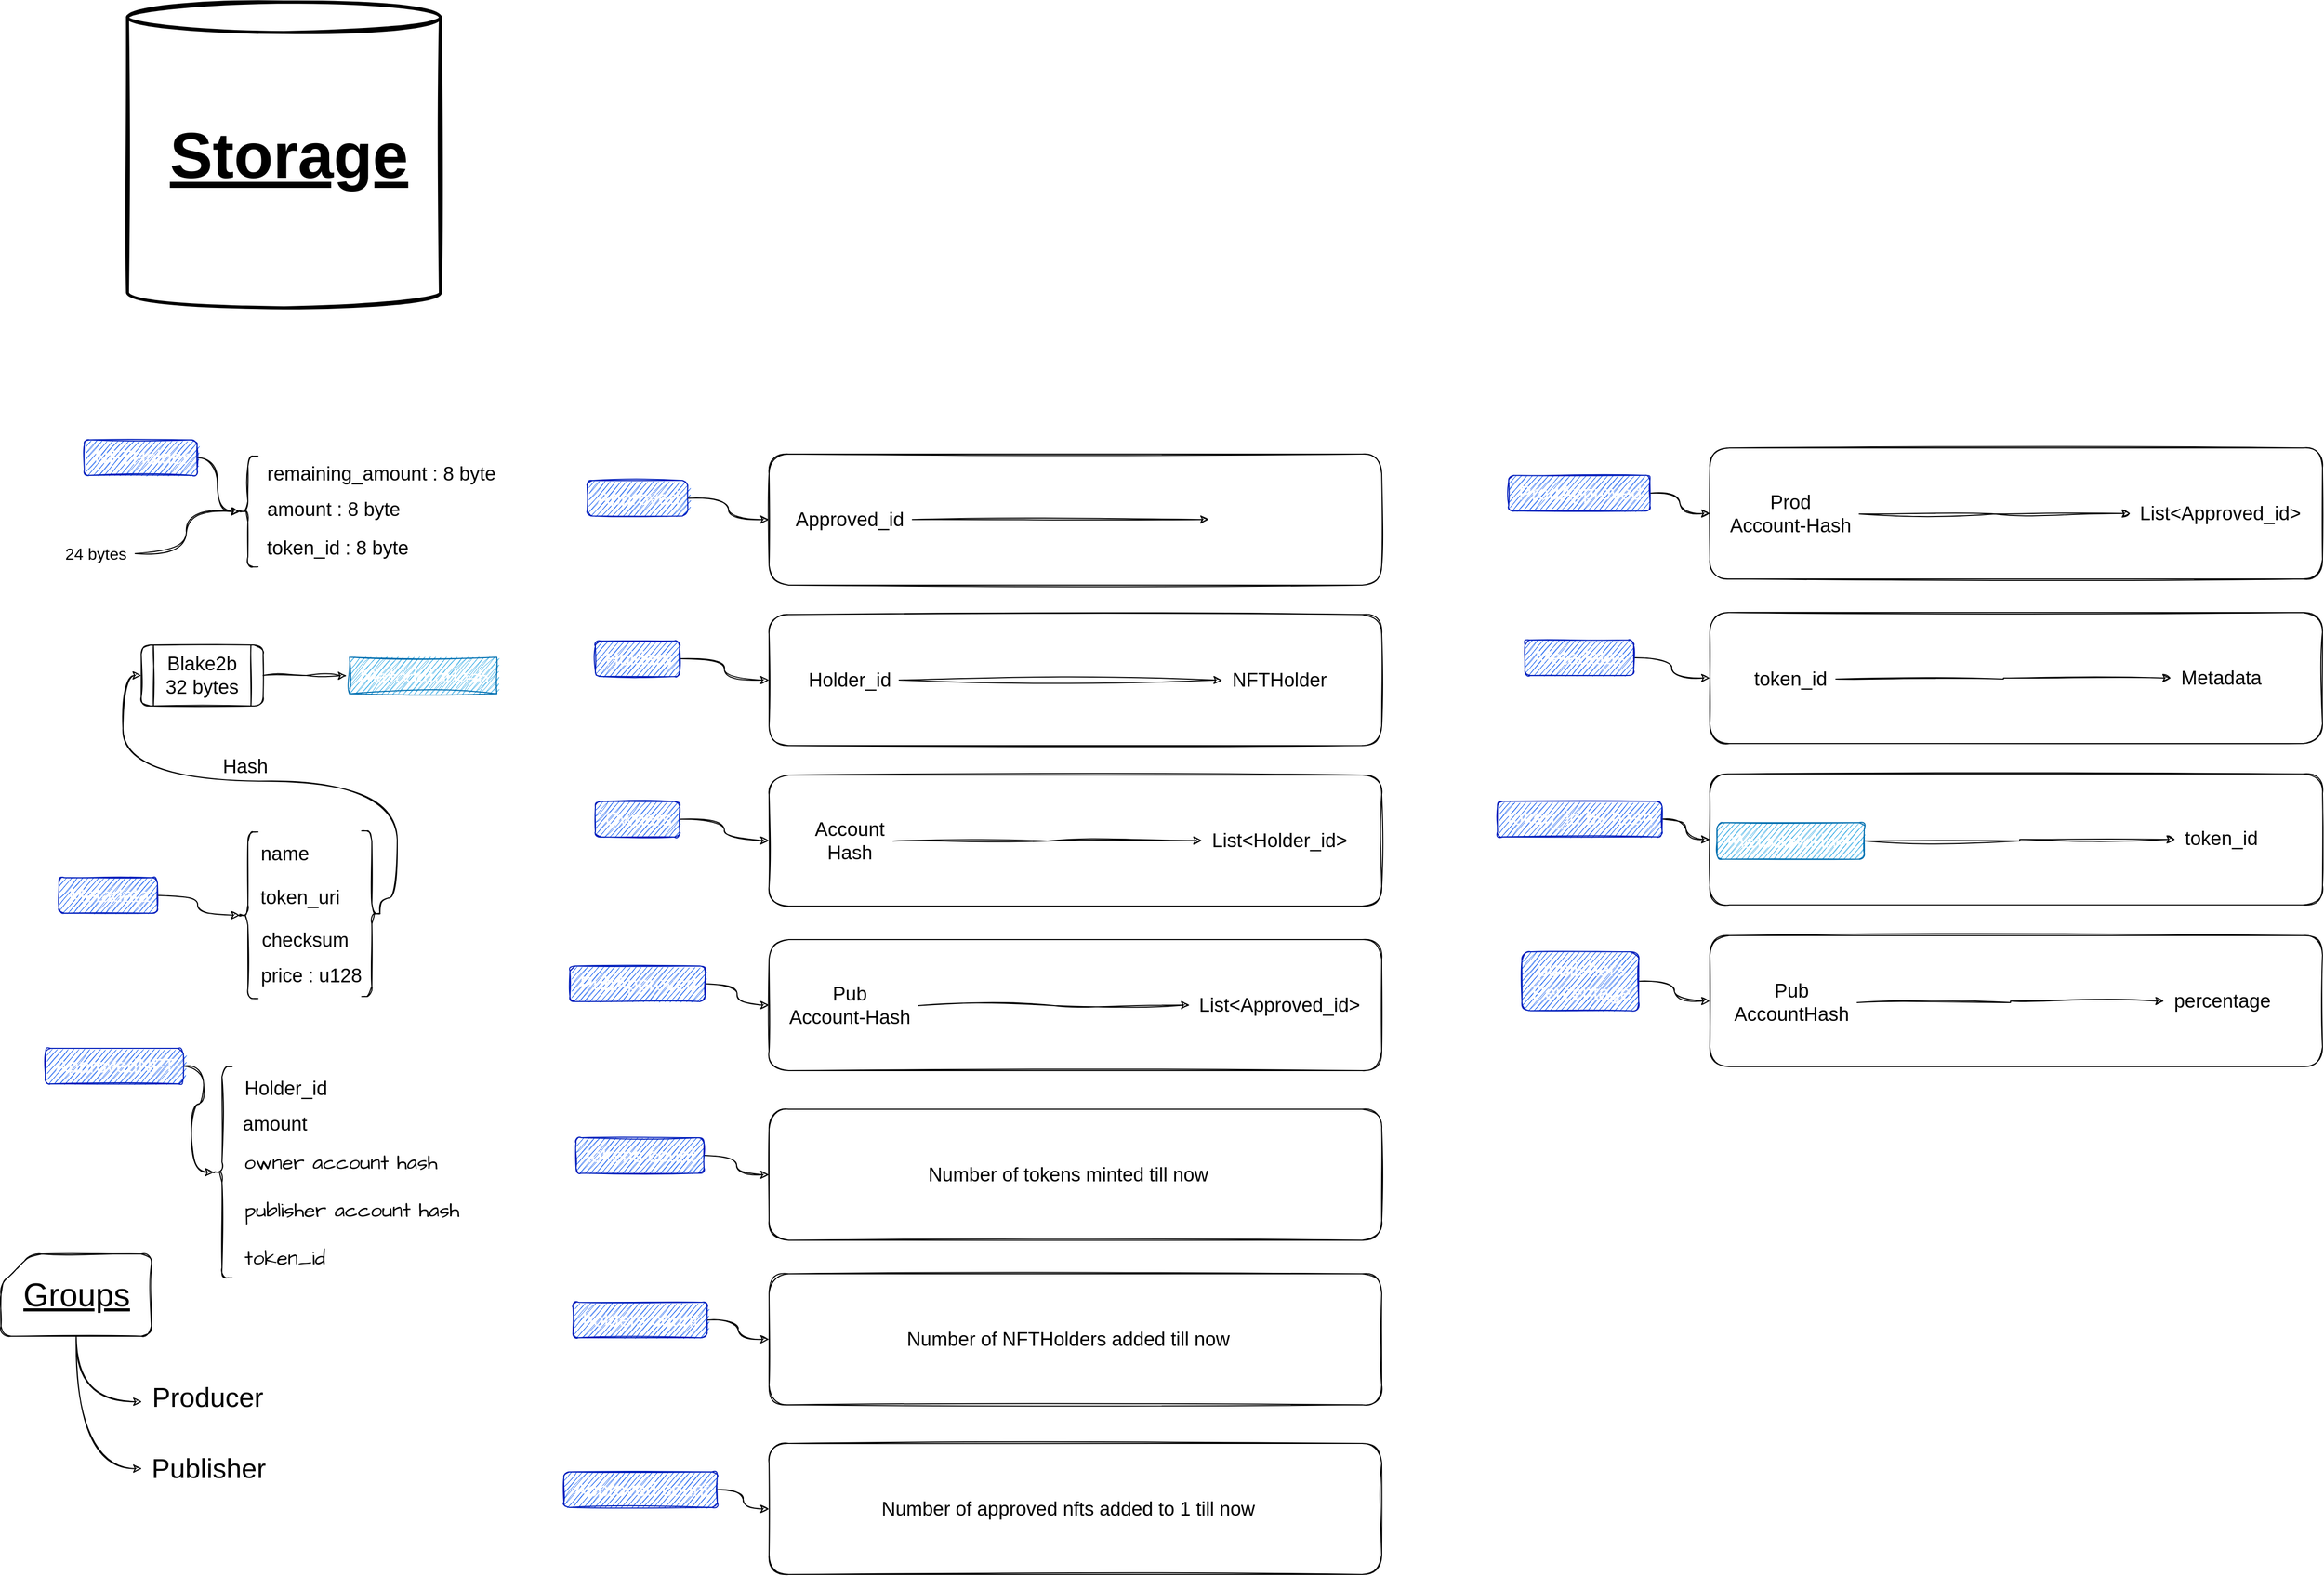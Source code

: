 <mxfile version="20.6.0" type="github">
  <diagram id="slPfWzJpBYyBcs_0Y2tc" name="Page-1">
    <mxGraphModel dx="3560" dy="2076" grid="0" gridSize="10" guides="1" tooltips="1" connect="1" arrows="1" fold="1" page="0" pageScale="1" pageWidth="827" pageHeight="1169" math="0" shadow="0">
      <root>
        <mxCell id="0" />
        <mxCell id="1" parent="0" />
        <mxCell id="fys4buLAGZXGw3ZMUwzv-1" value="" style="shape=cylinder3;whiteSpace=wrap;html=1;boundedLbl=1;backgroundOutline=1;size=15;rounded=1;fillColor=none;fontColor=#ffffff;strokeColor=default;shadow=0;sketch=1;strokeWidth=3;" parent="1" vertex="1">
          <mxGeometry x="4.5" y="-236" width="308" height="301" as="geometry" />
        </mxCell>
        <mxCell id="fys4buLAGZXGw3ZMUwzv-2" value="&lt;b style=&quot;font-size: 63px;&quot;&gt;&lt;u style=&quot;font-size: 63px;&quot;&gt;&lt;font style=&quot;font-size: 63px;&quot;&gt;Storage&lt;/font&gt;&lt;/u&gt;&lt;/b&gt;" style="text;html=1;align=center;verticalAlign=middle;resizable=0;points=[];autosize=1;strokeColor=none;fillColor=none;rounded=1;fontSize=63;glass=0;shadow=0;sketch=1;strokeWidth=3;" parent="1" vertex="1">
          <mxGeometry x="36" y="-129.5" width="253" height="88" as="geometry" />
        </mxCell>
        <mxCell id="fys4buLAGZXGw3ZMUwzv-3" value="" style="shape=curlyBracket;whiteSpace=wrap;html=1;rounded=1;labelPosition=left;verticalLabelPosition=middle;align=right;verticalAlign=middle;fontSize=38;sketch=1;" parent="1" vertex="1">
          <mxGeometry x="113" y="211" width="20" height="109" as="geometry" />
        </mxCell>
        <mxCell id="FFQsLvCmIjyaZJ9t75WD-10" style="edgeStyle=orthogonalEdgeStyle;rounded=1;orthogonalLoop=1;jettySize=auto;html=1;entryX=0.1;entryY=0.5;entryDx=0;entryDy=0;entryPerimeter=0;fontSize=46;sketch=1;curved=1;" parent="1" source="fys4buLAGZXGw3ZMUwzv-8" target="fys4buLAGZXGw3ZMUwzv-3" edge="1">
          <mxGeometry relative="1" as="geometry" />
        </mxCell>
        <mxCell id="fys4buLAGZXGw3ZMUwzv-8" value="NFTHolder" style="text;html=1;align=center;verticalAlign=middle;resizable=0;points=[];autosize=1;strokeColor=#001DBC;fillColor=#0050ef;fontSize=19;strokeWidth=1;rounded=1;sketch=1;fontColor=#ffffff;" parent="1" vertex="1">
          <mxGeometry x="-38" y="195" width="111" height="35" as="geometry" />
        </mxCell>
        <mxCell id="fys4buLAGZXGw3ZMUwzv-4" value="remaining_amount : 8 byte" style="text;html=1;align=center;verticalAlign=middle;resizable=0;points=[];autosize=1;strokeColor=none;fillColor=none;fontSize=19;strokeWidth=1;rounded=1;sketch=1;" parent="1" vertex="1">
          <mxGeometry x="132" y="211" width="243" height="35" as="geometry" />
        </mxCell>
        <mxCell id="FFQsLvCmIjyaZJ9t75WD-22" value="" style="group;sketch=1;rounded=1;" parent="1" vertex="1" connectable="0">
          <mxGeometry x="126" y="416" width="125" height="333" as="geometry" />
        </mxCell>
        <mxCell id="fys4buLAGZXGw3ZMUwzv-5" value="name" style="text;html=1;align=center;verticalAlign=middle;resizable=0;points=[];autosize=1;strokeColor=none;fillColor=none;fontSize=19;strokeWidth=1;rounded=1;sketch=1;" parent="FFQsLvCmIjyaZJ9t75WD-22" vertex="1">
          <mxGeometry y="169" width="66" height="35" as="geometry" />
        </mxCell>
        <mxCell id="fys4buLAGZXGw3ZMUwzv-6" value="token_uri" style="text;html=1;align=center;verticalAlign=middle;resizable=0;points=[];autosize=1;strokeColor=none;fillColor=none;fontSize=19;strokeWidth=1;rounded=1;sketch=1;" parent="FFQsLvCmIjyaZJ9t75WD-22" vertex="1">
          <mxGeometry y="212" width="96" height="35" as="geometry" />
        </mxCell>
        <mxCell id="fys4buLAGZXGw3ZMUwzv-7" value="checksum" style="text;html=1;align=center;verticalAlign=middle;resizable=0;points=[];autosize=1;strokeColor=none;fillColor=none;fontSize=19;strokeWidth=1;rounded=1;sketch=1;" parent="FFQsLvCmIjyaZJ9t75WD-22" vertex="1">
          <mxGeometry x="0.5" y="254" width="104" height="35" as="geometry" />
        </mxCell>
        <mxCell id="FFQsLvCmIjyaZJ9t75WD-30" value="" style="shape=curlyBracket;whiteSpace=wrap;html=1;rounded=1;flipH=1;labelPosition=right;verticalLabelPosition=middle;align=left;verticalAlign=middle;shadow=0;glass=0;strokeColor=default;fontSize=19;fillColor=none;gradientColor=default;sketch=1;" parent="FFQsLvCmIjyaZJ9t75WD-22" vertex="1">
          <mxGeometry x="109" y="164" width="20" height="163" as="geometry" />
        </mxCell>
        <mxCell id="FFQsLvCmIjyaZJ9t75WD-34" value="Hash" style="text;html=1;align=center;verticalAlign=middle;resizable=0;points=[];autosize=1;strokeColor=none;fillColor=none;fontSize=19;sketch=1;rounded=1;" parent="FFQsLvCmIjyaZJ9t75WD-22" vertex="1">
          <mxGeometry x="-37" y="83" width="62" height="35" as="geometry" />
        </mxCell>
        <mxCell id="TIqElKuYXnwf6aJma85_-64" value="price : u128" style="text;html=1;align=center;verticalAlign=middle;resizable=0;points=[];autosize=1;strokeColor=none;fillColor=none;fontSize=19;strokeWidth=1;rounded=1;sketch=1;" vertex="1" parent="FFQsLvCmIjyaZJ9t75WD-22">
          <mxGeometry y="289" width="117" height="35" as="geometry" />
        </mxCell>
        <mxCell id="jut3q2HTJbx5DlrBCJ6_-7" style="edgeStyle=orthogonalEdgeStyle;rounded=1;orthogonalLoop=1;jettySize=auto;html=1;entryX=0.1;entryY=0.5;entryDx=0;entryDy=0;entryPerimeter=0;sketch=1;curved=1;" parent="1" source="FFQsLvCmIjyaZJ9t75WD-25" target="FFQsLvCmIjyaZJ9t75WD-26" edge="1">
          <mxGeometry relative="1" as="geometry" />
        </mxCell>
        <mxCell id="FFQsLvCmIjyaZJ9t75WD-25" value="Metadata" style="text;html=1;align=center;verticalAlign=middle;resizable=0;points=[];autosize=1;strokeColor=#001DBC;fillColor=#0050ef;fontSize=19;strokeWidth=1;rounded=1;fontColor=#ffffff;sketch=1;" parent="1" vertex="1">
          <mxGeometry x="-63" y="626" width="97" height="35" as="geometry" />
        </mxCell>
        <mxCell id="FFQsLvCmIjyaZJ9t75WD-26" value="" style="shape=curlyBracket;whiteSpace=wrap;html=1;rounded=1;labelPosition=left;verticalLabelPosition=middle;align=right;verticalAlign=middle;fontSize=38;sketch=1;" parent="1" vertex="1">
          <mxGeometry x="113" y="581" width="20" height="164" as="geometry" />
        </mxCell>
        <mxCell id="FFQsLvCmIjyaZJ9t75WD-29" value="token_id : 8 byte" style="text;html=1;align=center;verticalAlign=middle;resizable=0;points=[];autosize=1;strokeColor=none;fillColor=none;fontSize=19;strokeWidth=1;rounded=1;sketch=1;" parent="1" vertex="1">
          <mxGeometry x="132" y="284" width="157" height="35" as="geometry" />
        </mxCell>
        <mxCell id="TIqElKuYXnwf6aJma85_-66" style="edgeStyle=orthogonalEdgeStyle;rounded=0;sketch=1;hachureGap=4;jiggle=2;orthogonalLoop=1;jettySize=auto;html=1;entryX=-0.019;entryY=0.508;entryDx=0;entryDy=0;entryPerimeter=0;fontFamily=Architects Daughter;fontSource=https%3A%2F%2Ffonts.googleapis.com%2Fcss%3Ffamily%3DArchitects%2BDaughter;fontSize=16;" edge="1" parent="1" source="FFQsLvCmIjyaZJ9t75WD-31" target="TIqElKuYXnwf6aJma85_-65">
          <mxGeometry relative="1" as="geometry" />
        </mxCell>
        <mxCell id="FFQsLvCmIjyaZJ9t75WD-31" value="Blake2b&lt;br&gt;32 bytes" style="shape=process;whiteSpace=wrap;html=1;backgroundOutline=1;rounded=1;shadow=0;glass=0;strokeColor=default;fontSize=19;fillColor=none;gradientColor=default;sketch=1;" parent="1" vertex="1">
          <mxGeometry x="18" y="397" width="120" height="60" as="geometry" />
        </mxCell>
        <mxCell id="FFQsLvCmIjyaZJ9t75WD-32" style="edgeStyle=orthogonalEdgeStyle;rounded=1;orthogonalLoop=1;jettySize=auto;html=1;exitX=0.1;exitY=0.5;exitDx=0;exitDy=0;exitPerimeter=0;entryX=0;entryY=0.5;entryDx=0;entryDy=0;fontSize=19;sketch=1;curved=1;" parent="1" source="FFQsLvCmIjyaZJ9t75WD-30" target="FFQsLvCmIjyaZJ9t75WD-31" edge="1">
          <mxGeometry relative="1" as="geometry">
            <Array as="points">
              <mxPoint x="270" y="646" />
              <mxPoint x="270" y="531" />
              <mxPoint y="531" />
              <mxPoint y="427" />
            </Array>
          </mxGeometry>
        </mxCell>
        <mxCell id="jut3q2HTJbx5DlrBCJ6_-8" style="edgeStyle=orthogonalEdgeStyle;rounded=1;sketch=1;hachureGap=4;jiggle=2;orthogonalLoop=1;jettySize=auto;html=1;entryX=0.1;entryY=0.5;entryDx=0;entryDy=0;entryPerimeter=0;fontFamily=Architects Daughter;fontSource=https%3A%2F%2Ffonts.googleapis.com%2Fcss%3Ffamily%3DArchitects%2BDaughter;fontSize=16;curved=1;" parent="1" source="FFQsLvCmIjyaZJ9t75WD-36" target="fys4buLAGZXGw3ZMUwzv-3" edge="1">
          <mxGeometry relative="1" as="geometry" />
        </mxCell>
        <mxCell id="FFQsLvCmIjyaZJ9t75WD-36" value="24 bytes" style="text;html=1;align=center;verticalAlign=middle;resizable=0;points=[];autosize=1;fontSize=16;sketch=1;rounded=1;" parent="1" vertex="1">
          <mxGeometry x="-66" y="291.5" width="78" height="31" as="geometry" />
        </mxCell>
        <mxCell id="FFQsLvCmIjyaZJ9t75WD-60" value="Groups" style="text;html=1;align=center;verticalAlign=middle;resizable=0;points=[];autosize=1;strokeColor=none;fillColor=none;fontSize=32;fontStyle=4;sketch=1;rounded=1;" parent="1" vertex="1">
          <mxGeometry x="-107.5" y="1012" width="123" height="50" as="geometry" />
        </mxCell>
        <mxCell id="FFQsLvCmIjyaZJ9t75WD-61" value="Producer" style="text;html=1;align=center;verticalAlign=middle;resizable=0;points=[];autosize=1;strokeColor=none;fillColor=none;fontSize=27;sketch=1;rounded=1;" parent="1" vertex="1">
          <mxGeometry x="18.5" y="1115.5" width="128" height="44" as="geometry" />
        </mxCell>
        <mxCell id="FFQsLvCmIjyaZJ9t75WD-62" value="Publisher" style="text;html=1;align=center;verticalAlign=middle;resizable=0;points=[];autosize=1;strokeColor=none;fillColor=none;fontSize=27;sketch=1;rounded=1;" parent="1" vertex="1">
          <mxGeometry x="18.5" y="1186" width="131" height="44" as="geometry" />
        </mxCell>
        <mxCell id="FFQsLvCmIjyaZJ9t75WD-71" style="edgeStyle=orthogonalEdgeStyle;rounded=1;orthogonalLoop=1;jettySize=auto;html=1;entryX=0.001;entryY=0.601;entryDx=0;entryDy=0;entryPerimeter=0;fontSize=27;sketch=1;curved=1;" parent="1" source="FFQsLvCmIjyaZJ9t75WD-64" target="FFQsLvCmIjyaZJ9t75WD-61" edge="1">
          <mxGeometry relative="1" as="geometry" />
        </mxCell>
        <mxCell id="FFQsLvCmIjyaZJ9t75WD-72" style="edgeStyle=orthogonalEdgeStyle;rounded=1;orthogonalLoop=1;jettySize=auto;html=1;entryX=0.001;entryY=0.496;entryDx=0;entryDy=0;entryPerimeter=0;fontSize=27;sketch=1;curved=1;" parent="1" source="FFQsLvCmIjyaZJ9t75WD-64" target="FFQsLvCmIjyaZJ9t75WD-62" edge="1">
          <mxGeometry relative="1" as="geometry" />
        </mxCell>
        <mxCell id="FFQsLvCmIjyaZJ9t75WD-64" value="" style="shape=card;whiteSpace=wrap;html=1;rounded=1;shadow=0;glass=0;strokeColor=default;fontSize=27;fillColor=none;gradientColor=default;sketch=1;" parent="1" vertex="1">
          <mxGeometry x="-120" y="996.5" width="148" height="81" as="geometry" />
        </mxCell>
        <mxCell id="FFQsLvCmIjyaZJ9t75WD-90" value="" style="shape=curlyBracket;whiteSpace=wrap;html=1;rounded=1;labelPosition=left;verticalLabelPosition=middle;align=right;verticalAlign=middle;fontSize=38;sketch=1;" parent="1" vertex="1">
          <mxGeometry x="87.5" y="812" width="20" height="208" as="geometry" />
        </mxCell>
        <mxCell id="FFQsLvCmIjyaZJ9t75WD-91" style="edgeStyle=orthogonalEdgeStyle;rounded=1;orthogonalLoop=1;jettySize=auto;html=1;entryX=0.1;entryY=0.5;entryDx=0;entryDy=0;entryPerimeter=0;fontSize=46;sketch=1;curved=1;" parent="1" source="FFQsLvCmIjyaZJ9t75WD-92" target="FFQsLvCmIjyaZJ9t75WD-90" edge="1">
          <mxGeometry relative="1" as="geometry" />
        </mxCell>
        <mxCell id="FFQsLvCmIjyaZJ9t75WD-92" value="ApprovedNFT" style="text;html=1;align=center;verticalAlign=middle;resizable=0;points=[];autosize=1;strokeColor=#001DBC;fillColor=#0050ef;fontSize=19;strokeWidth=1;rounded=1;sketch=1;fontColor=#ffffff;" parent="1" vertex="1">
          <mxGeometry x="-76.5" y="794" width="136" height="35" as="geometry" />
        </mxCell>
        <mxCell id="FFQsLvCmIjyaZJ9t75WD-94" value="amount" style="text;html=1;align=left;verticalAlign=middle;resizable=0;points=[];autosize=1;strokeColor=none;fillColor=none;fontSize=19;strokeWidth=1;rounded=1;sketch=1;" parent="1" vertex="1">
          <mxGeometry x="116" y="851" width="81" height="35" as="geometry" />
        </mxCell>
        <mxCell id="jut3q2HTJbx5DlrBCJ6_-9" value="Holder_id" style="text;html=1;align=center;verticalAlign=middle;resizable=0;points=[];autosize=1;strokeColor=none;fillColor=none;fontSize=19;strokeWidth=1;rounded=1;sketch=1;" parent="1" vertex="1">
          <mxGeometry x="110" y="816" width="99" height="35" as="geometry" />
        </mxCell>
        <mxCell id="TIqElKuYXnwf6aJma85_-1" value="" style="rounded=1;whiteSpace=wrap;html=1;sketch=1;" vertex="1" parent="1">
          <mxGeometry x="636" y="209" width="603" height="129" as="geometry" />
        </mxCell>
        <mxCell id="TIqElKuYXnwf6aJma85_-3" style="edgeStyle=orthogonalEdgeStyle;rounded=0;orthogonalLoop=1;jettySize=auto;html=1;entryX=0;entryY=0.5;entryDx=0;entryDy=0;curved=1;sketch=1;" edge="1" parent="1" source="TIqElKuYXnwf6aJma85_-2" target="TIqElKuYXnwf6aJma85_-1">
          <mxGeometry relative="1" as="geometry" />
        </mxCell>
        <mxCell id="TIqElKuYXnwf6aJma85_-2" value="Approved" style="text;html=1;align=center;verticalAlign=middle;resizable=0;points=[];autosize=1;strokeColor=#001DBC;fillColor=#0050ef;fontSize=19;strokeWidth=1;rounded=1;sketch=1;fontColor=#ffffff;" vertex="1" parent="1">
          <mxGeometry x="457" y="235" width="99" height="35" as="geometry" />
        </mxCell>
        <mxCell id="TIqElKuYXnwf6aJma85_-6" style="edgeStyle=orthogonalEdgeStyle;rounded=0;sketch=1;hachureGap=4;jiggle=2;orthogonalLoop=1;jettySize=auto;html=1;fontFamily=Architects Daughter;fontSource=https%3A%2F%2Ffonts.googleapis.com%2Fcss%3Ffamily%3DArchitects%2BDaughter;fontSize=16;" edge="1" parent="1" source="TIqElKuYXnwf6aJma85_-4" target="TIqElKuYXnwf6aJma85_-5">
          <mxGeometry relative="1" as="geometry" />
        </mxCell>
        <mxCell id="TIqElKuYXnwf6aJma85_-4" value="Approved_id" style="text;html=1;align=center;verticalAlign=middle;resizable=0;points=[];autosize=1;strokeColor=none;fillColor=none;fontSize=19;strokeWidth=1;rounded=1;sketch=1;" vertex="1" parent="1">
          <mxGeometry x="652" y="256" width="125" height="35" as="geometry" />
        </mxCell>
        <mxCell id="TIqElKuYXnwf6aJma85_-5" value="&lt;span style=&quot;color: rgb(255, 255, 255);&quot;&gt;ApprovedNFT&lt;/span&gt;" style="text;html=1;align=center;verticalAlign=middle;resizable=0;points=[];autosize=1;strokeColor=none;fillColor=none;fontSize=19;strokeWidth=1;rounded=1;sketch=1;" vertex="1" parent="1">
          <mxGeometry x="1069" y="256" width="136" height="35" as="geometry" />
        </mxCell>
        <mxCell id="TIqElKuYXnwf6aJma85_-7" value="" style="rounded=1;whiteSpace=wrap;html=1;sketch=1;" vertex="1" parent="1">
          <mxGeometry x="636" y="367" width="603" height="129" as="geometry" />
        </mxCell>
        <mxCell id="TIqElKuYXnwf6aJma85_-8" style="edgeStyle=orthogonalEdgeStyle;rounded=0;orthogonalLoop=1;jettySize=auto;html=1;entryX=0;entryY=0.5;entryDx=0;entryDy=0;curved=1;sketch=1;" edge="1" parent="1" source="TIqElKuYXnwf6aJma85_-9" target="TIqElKuYXnwf6aJma85_-7">
          <mxGeometry relative="1" as="geometry" />
        </mxCell>
        <mxCell id="TIqElKuYXnwf6aJma85_-9" value="Holders" style="text;html=1;align=center;verticalAlign=middle;resizable=0;points=[];autosize=1;strokeColor=#001DBC;fillColor=#0050ef;fontSize=19;strokeWidth=1;rounded=1;sketch=1;fontColor=#ffffff;" vertex="1" parent="1">
          <mxGeometry x="465" y="393" width="83" height="35" as="geometry" />
        </mxCell>
        <mxCell id="TIqElKuYXnwf6aJma85_-10" style="edgeStyle=orthogonalEdgeStyle;rounded=0;sketch=1;hachureGap=4;jiggle=2;orthogonalLoop=1;jettySize=auto;html=1;fontFamily=Architects Daughter;fontSource=https%3A%2F%2Ffonts.googleapis.com%2Fcss%3Ffamily%3DArchitects%2BDaughter;fontSize=16;" edge="1" parent="1" source="TIqElKuYXnwf6aJma85_-11" target="TIqElKuYXnwf6aJma85_-12">
          <mxGeometry relative="1" as="geometry" />
        </mxCell>
        <mxCell id="TIqElKuYXnwf6aJma85_-11" value="Holder_id" style="text;html=1;align=center;verticalAlign=middle;resizable=0;points=[];autosize=1;strokeColor=none;fillColor=none;fontSize=19;strokeWidth=1;rounded=1;sketch=1;" vertex="1" parent="1">
          <mxGeometry x="665" y="414" width="99" height="35" as="geometry" />
        </mxCell>
        <mxCell id="TIqElKuYXnwf6aJma85_-12" value="NFTHolder" style="text;html=1;align=center;verticalAlign=middle;resizable=0;points=[];autosize=1;strokeColor=none;fillColor=none;fontSize=19;strokeWidth=1;rounded=1;sketch=1;" vertex="1" parent="1">
          <mxGeometry x="1082" y="414" width="111" height="35" as="geometry" />
        </mxCell>
        <mxCell id="TIqElKuYXnwf6aJma85_-13" value="" style="rounded=1;whiteSpace=wrap;html=1;sketch=1;" vertex="1" parent="1">
          <mxGeometry x="636" y="525" width="603" height="129" as="geometry" />
        </mxCell>
        <mxCell id="TIqElKuYXnwf6aJma85_-14" style="edgeStyle=orthogonalEdgeStyle;rounded=0;orthogonalLoop=1;jettySize=auto;html=1;entryX=0;entryY=0.5;entryDx=0;entryDy=0;curved=1;sketch=1;" edge="1" parent="1" source="TIqElKuYXnwf6aJma85_-15" target="TIqElKuYXnwf6aJma85_-13">
          <mxGeometry relative="1" as="geometry" />
        </mxCell>
        <mxCell id="TIqElKuYXnwf6aJma85_-15" value="Owners" style="text;html=1;align=center;verticalAlign=middle;resizable=0;points=[];autosize=1;strokeColor=#001DBC;fillColor=#0050ef;fontSize=19;strokeWidth=1;rounded=1;sketch=1;fontColor=#ffffff;" vertex="1" parent="1">
          <mxGeometry x="465" y="551" width="83" height="35" as="geometry" />
        </mxCell>
        <mxCell id="TIqElKuYXnwf6aJma85_-16" style="edgeStyle=orthogonalEdgeStyle;rounded=0;sketch=1;hachureGap=4;jiggle=2;orthogonalLoop=1;jettySize=auto;html=1;fontFamily=Architects Daughter;fontSource=https%3A%2F%2Ffonts.googleapis.com%2Fcss%3Ffamily%3DArchitects%2BDaughter;fontSize=16;" edge="1" parent="1" source="TIqElKuYXnwf6aJma85_-17" target="TIqElKuYXnwf6aJma85_-18">
          <mxGeometry relative="1" as="geometry" />
        </mxCell>
        <mxCell id="TIqElKuYXnwf6aJma85_-17" value="Account&lt;br&gt;Hash" style="text;html=1;align=center;verticalAlign=middle;resizable=0;points=[];autosize=1;strokeColor=none;fillColor=none;fontSize=19;strokeWidth=1;rounded=1;sketch=1;" vertex="1" parent="1">
          <mxGeometry x="671" y="561" width="87" height="58" as="geometry" />
        </mxCell>
        <mxCell id="TIqElKuYXnwf6aJma85_-18" value="List&amp;lt;Holder_id&amp;gt;" style="text;html=1;align=center;verticalAlign=middle;resizable=0;points=[];autosize=1;strokeColor=none;fillColor=none;fontSize=19;strokeWidth=1;rounded=1;sketch=1;" vertex="1" parent="1">
          <mxGeometry x="1062" y="572" width="151" height="35" as="geometry" />
        </mxCell>
        <mxCell id="TIqElKuYXnwf6aJma85_-19" value="" style="rounded=1;whiteSpace=wrap;html=1;sketch=1;" vertex="1" parent="1">
          <mxGeometry x="636" y="687" width="603" height="129" as="geometry" />
        </mxCell>
        <mxCell id="TIqElKuYXnwf6aJma85_-20" style="edgeStyle=orthogonalEdgeStyle;rounded=0;orthogonalLoop=1;jettySize=auto;html=1;entryX=0;entryY=0.5;entryDx=0;entryDy=0;curved=1;sketch=1;" edge="1" parent="1" source="TIqElKuYXnwf6aJma85_-21" target="TIqElKuYXnwf6aJma85_-19">
          <mxGeometry relative="1" as="geometry" />
        </mxCell>
        <mxCell id="TIqElKuYXnwf6aJma85_-21" value="PubApproved" style="text;html=1;align=center;verticalAlign=middle;resizable=0;points=[];autosize=1;strokeColor=#001DBC;fillColor=#0050ef;fontSize=19;strokeWidth=1;rounded=1;sketch=1;fontColor=#ffffff;" vertex="1" parent="1">
          <mxGeometry x="440" y="713" width="133" height="35" as="geometry" />
        </mxCell>
        <mxCell id="TIqElKuYXnwf6aJma85_-22" style="edgeStyle=orthogonalEdgeStyle;rounded=0;sketch=1;hachureGap=4;jiggle=2;orthogonalLoop=1;jettySize=auto;html=1;fontFamily=Architects Daughter;fontSource=https%3A%2F%2Ffonts.googleapis.com%2Fcss%3Ffamily%3DArchitects%2BDaughter;fontSize=16;" edge="1" parent="1" source="TIqElKuYXnwf6aJma85_-23" target="TIqElKuYXnwf6aJma85_-24">
          <mxGeometry relative="1" as="geometry" />
        </mxCell>
        <mxCell id="TIqElKuYXnwf6aJma85_-23" value="Pub&lt;br&gt;Account-Hash" style="text;html=1;align=center;verticalAlign=middle;resizable=0;points=[];autosize=1;strokeColor=none;fillColor=none;fontSize=19;strokeWidth=1;rounded=1;sketch=1;" vertex="1" parent="1">
          <mxGeometry x="646" y="723" width="137" height="58" as="geometry" />
        </mxCell>
        <mxCell id="TIqElKuYXnwf6aJma85_-24" value="List&amp;lt;Approved_id&amp;gt;" style="text;html=1;align=center;verticalAlign=middle;resizable=0;points=[];autosize=1;strokeColor=none;fillColor=none;fontSize=19;strokeWidth=1;rounded=1;sketch=1;" vertex="1" parent="1">
          <mxGeometry x="1050" y="734" width="176" height="35" as="geometry" />
        </mxCell>
        <mxCell id="TIqElKuYXnwf6aJma85_-25" value="" style="rounded=1;whiteSpace=wrap;html=1;sketch=1;" vertex="1" parent="1">
          <mxGeometry x="1562" y="203" width="603" height="129" as="geometry" />
        </mxCell>
        <mxCell id="TIqElKuYXnwf6aJma85_-26" style="edgeStyle=orthogonalEdgeStyle;rounded=0;orthogonalLoop=1;jettySize=auto;html=1;entryX=0;entryY=0.5;entryDx=0;entryDy=0;curved=1;sketch=1;" edge="1" parent="1" source="TIqElKuYXnwf6aJma85_-27" target="TIqElKuYXnwf6aJma85_-25">
          <mxGeometry relative="1" as="geometry" />
        </mxCell>
        <mxCell id="TIqElKuYXnwf6aJma85_-27" value="ProdApproved" style="text;html=1;align=center;verticalAlign=middle;resizable=0;points=[];autosize=1;strokeColor=#001DBC;fillColor=#0050ef;fontSize=19;strokeWidth=1;rounded=1;sketch=1;fontColor=#ffffff;" vertex="1" parent="1">
          <mxGeometry x="1364" y="230" width="139" height="35" as="geometry" />
        </mxCell>
        <mxCell id="TIqElKuYXnwf6aJma85_-28" style="edgeStyle=orthogonalEdgeStyle;rounded=0;sketch=1;hachureGap=4;jiggle=2;orthogonalLoop=1;jettySize=auto;html=1;fontFamily=Architects Daughter;fontSource=https%3A%2F%2Ffonts.googleapis.com%2Fcss%3Ffamily%3DArchitects%2BDaughter;fontSize=16;" edge="1" parent="1" source="TIqElKuYXnwf6aJma85_-29" target="TIqElKuYXnwf6aJma85_-30">
          <mxGeometry relative="1" as="geometry" />
        </mxCell>
        <mxCell id="TIqElKuYXnwf6aJma85_-29" value="Prod&lt;br&gt;Account-Hash" style="text;html=1;align=center;verticalAlign=middle;resizable=0;points=[];autosize=1;strokeColor=none;fillColor=none;fontSize=19;strokeWidth=1;rounded=1;sketch=1;" vertex="1" parent="1">
          <mxGeometry x="1572" y="239" width="137" height="58" as="geometry" />
        </mxCell>
        <mxCell id="TIqElKuYXnwf6aJma85_-30" value="List&amp;lt;Approved_id&amp;gt;" style="text;html=1;align=center;verticalAlign=middle;resizable=0;points=[];autosize=1;strokeColor=none;fillColor=none;fontSize=19;strokeWidth=1;rounded=1;sketch=1;" vertex="1" parent="1">
          <mxGeometry x="1976" y="250" width="176" height="35" as="geometry" />
        </mxCell>
        <mxCell id="TIqElKuYXnwf6aJma85_-31" value="" style="rounded=1;whiteSpace=wrap;html=1;sketch=1;" vertex="1" parent="1">
          <mxGeometry x="1562" y="365" width="603" height="129" as="geometry" />
        </mxCell>
        <mxCell id="TIqElKuYXnwf6aJma85_-32" style="edgeStyle=orthogonalEdgeStyle;rounded=0;orthogonalLoop=1;jettySize=auto;html=1;entryX=0;entryY=0.5;entryDx=0;entryDy=0;curved=1;sketch=1;" edge="1" parent="1" source="TIqElKuYXnwf6aJma85_-33" target="TIqElKuYXnwf6aJma85_-31">
          <mxGeometry relative="1" as="geometry" />
        </mxCell>
        <mxCell id="TIqElKuYXnwf6aJma85_-33" value="Metadatas" style="text;html=1;align=center;verticalAlign=middle;resizable=0;points=[];autosize=1;strokeColor=#001DBC;fillColor=#0050ef;fontSize=19;strokeWidth=1;rounded=1;sketch=1;fontColor=#ffffff;" vertex="1" parent="1">
          <mxGeometry x="1380" y="392" width="107" height="35" as="geometry" />
        </mxCell>
        <mxCell id="TIqElKuYXnwf6aJma85_-34" style="edgeStyle=orthogonalEdgeStyle;rounded=0;sketch=1;hachureGap=4;jiggle=2;orthogonalLoop=1;jettySize=auto;html=1;fontFamily=Architects Daughter;fontSource=https%3A%2F%2Ffonts.googleapis.com%2Fcss%3Ffamily%3DArchitects%2BDaughter;fontSize=16;" edge="1" parent="1" source="TIqElKuYXnwf6aJma85_-35" target="TIqElKuYXnwf6aJma85_-36">
          <mxGeometry relative="1" as="geometry" />
        </mxCell>
        <mxCell id="TIqElKuYXnwf6aJma85_-35" value="token_id" style="text;html=1;align=center;verticalAlign=middle;resizable=0;points=[];autosize=1;strokeColor=none;fillColor=none;fontSize=19;strokeWidth=1;rounded=1;sketch=1;" vertex="1" parent="1">
          <mxGeometry x="1596" y="413" width="90" height="35" as="geometry" />
        </mxCell>
        <mxCell id="TIqElKuYXnwf6aJma85_-36" value="Metadata" style="text;html=1;align=center;verticalAlign=middle;resizable=0;points=[];autosize=1;strokeColor=none;fillColor=none;fontSize=19;strokeWidth=1;rounded=1;sketch=1;" vertex="1" parent="1">
          <mxGeometry x="2016" y="412" width="97" height="35" as="geometry" />
        </mxCell>
        <mxCell id="TIqElKuYXnwf6aJma85_-37" value="" style="rounded=1;whiteSpace=wrap;html=1;sketch=1;" vertex="1" parent="1">
          <mxGeometry x="1562" y="523.88" width="603" height="129" as="geometry" />
        </mxCell>
        <mxCell id="TIqElKuYXnwf6aJma85_-38" style="edgeStyle=orthogonalEdgeStyle;rounded=0;orthogonalLoop=1;jettySize=auto;html=1;entryX=0;entryY=0.5;entryDx=0;entryDy=0;curved=1;sketch=1;" edge="1" parent="1" source="TIqElKuYXnwf6aJma85_-39" target="TIqElKuYXnwf6aJma85_-37">
          <mxGeometry relative="1" as="geometry" />
        </mxCell>
        <mxCell id="TIqElKuYXnwf6aJma85_-39" value="token_id by hash" style="text;html=1;align=center;verticalAlign=middle;resizable=0;points=[];autosize=1;strokeColor=#001DBC;fillColor=#0050ef;fontSize=19;strokeWidth=1;rounded=1;sketch=1;fontColor=#ffffff;" vertex="1" parent="1">
          <mxGeometry x="1353" y="550.88" width="162" height="35" as="geometry" />
        </mxCell>
        <mxCell id="TIqElKuYXnwf6aJma85_-40" style="edgeStyle=orthogonalEdgeStyle;rounded=0;sketch=1;hachureGap=4;jiggle=2;orthogonalLoop=1;jettySize=auto;html=1;fontFamily=Architects Daughter;fontSource=https%3A%2F%2Ffonts.googleapis.com%2Fcss%3Ffamily%3DArchitects%2BDaughter;fontSize=16;" edge="1" parent="1" source="TIqElKuYXnwf6aJma85_-41" target="TIqElKuYXnwf6aJma85_-42">
          <mxGeometry relative="1" as="geometry" />
        </mxCell>
        <mxCell id="TIqElKuYXnwf6aJma85_-41" value="&lt;span style=&quot;font-family: &amp;quot;Architects Daughter&amp;quot;; font-size: 20px;&quot;&gt;MetadataHash&lt;/span&gt;" style="text;html=1;align=center;verticalAlign=middle;resizable=0;points=[];autosize=1;strokeColor=#006EAF;fillColor=#1ba1e2;fontSize=19;strokeWidth=1;rounded=1;sketch=1;fontColor=#ffffff;" vertex="1" parent="1">
          <mxGeometry x="1569" y="571.88" width="145" height="36" as="geometry" />
        </mxCell>
        <mxCell id="TIqElKuYXnwf6aJma85_-42" value="token_id" style="text;html=1;align=center;verticalAlign=middle;resizable=0;points=[];autosize=1;strokeColor=none;fillColor=none;fontSize=19;strokeWidth=1;rounded=1;sketch=1;" vertex="1" parent="1">
          <mxGeometry x="2020" y="570.88" width="90" height="35" as="geometry" />
        </mxCell>
        <mxCell id="TIqElKuYXnwf6aJma85_-43" value="" style="rounded=1;whiteSpace=wrap;html=1;sketch=1;" vertex="1" parent="1">
          <mxGeometry x="1562" y="683" width="603" height="129" as="geometry" />
        </mxCell>
        <mxCell id="TIqElKuYXnwf6aJma85_-44" style="edgeStyle=orthogonalEdgeStyle;rounded=0;orthogonalLoop=1;jettySize=auto;html=1;entryX=0;entryY=0.5;entryDx=0;entryDy=0;curved=1;sketch=1;" edge="1" parent="1" source="TIqElKuYXnwf6aJma85_-45" target="TIqElKuYXnwf6aJma85_-43">
          <mxGeometry relative="1" as="geometry" />
        </mxCell>
        <mxCell id="TIqElKuYXnwf6aJma85_-45" value="publishers&lt;br&gt;Percentage" style="text;html=1;align=center;verticalAlign=middle;resizable=0;points=[];autosize=1;strokeColor=#001DBC;fillColor=#0050ef;fontSize=19;strokeWidth=1;rounded=1;sketch=1;fontColor=#ffffff;" vertex="1" parent="1">
          <mxGeometry x="1377" y="699" width="115" height="58" as="geometry" />
        </mxCell>
        <mxCell id="TIqElKuYXnwf6aJma85_-46" style="edgeStyle=orthogonalEdgeStyle;rounded=0;sketch=1;hachureGap=4;jiggle=2;orthogonalLoop=1;jettySize=auto;html=1;fontFamily=Architects Daughter;fontSource=https%3A%2F%2Ffonts.googleapis.com%2Fcss%3Ffamily%3DArchitects%2BDaughter;fontSize=16;" edge="1" parent="1" source="TIqElKuYXnwf6aJma85_-47" target="TIqElKuYXnwf6aJma85_-48">
          <mxGeometry relative="1" as="geometry" />
        </mxCell>
        <mxCell id="TIqElKuYXnwf6aJma85_-47" value="Pub&lt;br&gt;AccountHash" style="text;html=1;align=center;verticalAlign=middle;resizable=0;points=[];autosize=1;strokeColor=none;fillColor=none;fontSize=19;strokeWidth=1;rounded=1;sketch=1;" vertex="1" parent="1">
          <mxGeometry x="1576" y="720" width="131" height="58" as="geometry" />
        </mxCell>
        <mxCell id="TIqElKuYXnwf6aJma85_-48" value="percentage" style="text;html=1;align=center;verticalAlign=middle;resizable=0;points=[];autosize=1;strokeColor=none;fillColor=none;fontSize=19;strokeWidth=1;rounded=1;sketch=1;" vertex="1" parent="1">
          <mxGeometry x="2009" y="730" width="113" height="35" as="geometry" />
        </mxCell>
        <mxCell id="TIqElKuYXnwf6aJma85_-49" value="" style="rounded=1;whiteSpace=wrap;html=1;sketch=1;" vertex="1" parent="1">
          <mxGeometry x="636" y="854" width="603" height="129" as="geometry" />
        </mxCell>
        <mxCell id="TIqElKuYXnwf6aJma85_-50" style="edgeStyle=orthogonalEdgeStyle;rounded=0;orthogonalLoop=1;jettySize=auto;html=1;entryX=0;entryY=0.5;entryDx=0;entryDy=0;curved=1;sketch=1;" edge="1" parent="1" source="TIqElKuYXnwf6aJma85_-51" target="TIqElKuYXnwf6aJma85_-49">
          <mxGeometry relative="1" as="geometry" />
        </mxCell>
        <mxCell id="TIqElKuYXnwf6aJma85_-51" value="tokens count" style="text;html=1;align=center;verticalAlign=middle;resizable=0;points=[];autosize=1;strokeColor=#001DBC;fillColor=#0050ef;fontSize=19;strokeWidth=1;rounded=1;sketch=1;fontColor=#ffffff;" vertex="1" parent="1">
          <mxGeometry x="446" y="882" width="126" height="35" as="geometry" />
        </mxCell>
        <mxCell id="TIqElKuYXnwf6aJma85_-53" value="Number of tokens minted till now" style="text;html=1;align=center;verticalAlign=middle;resizable=0;points=[];autosize=1;strokeColor=none;fillColor=none;fontSize=19;strokeWidth=1;rounded=1;sketch=1;" vertex="1" parent="1">
          <mxGeometry x="783" y="901" width="294" height="35" as="geometry" />
        </mxCell>
        <mxCell id="TIqElKuYXnwf6aJma85_-55" value="" style="rounded=1;whiteSpace=wrap;html=1;sketch=1;" vertex="1" parent="1">
          <mxGeometry x="636" y="1016" width="603" height="129" as="geometry" />
        </mxCell>
        <mxCell id="TIqElKuYXnwf6aJma85_-56" style="edgeStyle=orthogonalEdgeStyle;rounded=0;orthogonalLoop=1;jettySize=auto;html=1;entryX=0;entryY=0.5;entryDx=0;entryDy=0;curved=1;sketch=1;" edge="1" parent="1" source="TIqElKuYXnwf6aJma85_-57" target="TIqElKuYXnwf6aJma85_-55">
          <mxGeometry relative="1" as="geometry" />
        </mxCell>
        <mxCell id="TIqElKuYXnwf6aJma85_-57" value="holders count" style="text;html=1;align=center;verticalAlign=middle;resizable=0;points=[];autosize=1;strokeColor=#001DBC;fillColor=#0050ef;fontSize=19;strokeWidth=1;rounded=1;sketch=1;fontColor=#ffffff;" vertex="1" parent="1">
          <mxGeometry x="443" y="1044" width="132" height="35" as="geometry" />
        </mxCell>
        <mxCell id="TIqElKuYXnwf6aJma85_-58" value="Number of NFTHolders added till now" style="text;html=1;align=center;verticalAlign=middle;resizable=0;points=[];autosize=1;strokeColor=none;fillColor=none;fontSize=19;strokeWidth=1;rounded=1;sketch=1;" vertex="1" parent="1">
          <mxGeometry x="762" y="1063" width="336" height="35" as="geometry" />
        </mxCell>
        <mxCell id="TIqElKuYXnwf6aJma85_-59" value="" style="rounded=1;whiteSpace=wrap;html=1;sketch=1;" vertex="1" parent="1">
          <mxGeometry x="636" y="1183" width="603" height="129" as="geometry" />
        </mxCell>
        <mxCell id="TIqElKuYXnwf6aJma85_-60" style="edgeStyle=orthogonalEdgeStyle;rounded=0;orthogonalLoop=1;jettySize=auto;html=1;entryX=0;entryY=0.5;entryDx=0;entryDy=0;curved=1;sketch=1;" edge="1" parent="1" source="TIqElKuYXnwf6aJma85_-61" target="TIqElKuYXnwf6aJma85_-59">
          <mxGeometry relative="1" as="geometry" />
        </mxCell>
        <mxCell id="TIqElKuYXnwf6aJma85_-61" value="Approved count" style="text;html=1;align=center;verticalAlign=middle;resizable=0;points=[];autosize=1;strokeColor=#001DBC;fillColor=#0050ef;fontSize=19;strokeWidth=1;rounded=1;sketch=1;fontColor=#ffffff;" vertex="1" parent="1">
          <mxGeometry x="434" y="1211" width="151" height="35" as="geometry" />
        </mxCell>
        <mxCell id="TIqElKuYXnwf6aJma85_-62" value="Number of approved nfts added to 1 till now" style="text;html=1;align=center;verticalAlign=middle;resizable=0;points=[];autosize=1;strokeColor=none;fillColor=none;fontSize=19;strokeWidth=1;rounded=1;sketch=1;" vertex="1" parent="1">
          <mxGeometry x="737" y="1230" width="386" height="35" as="geometry" />
        </mxCell>
        <mxCell id="TIqElKuYXnwf6aJma85_-63" value="amount : 8 byte" style="text;html=1;align=center;verticalAlign=middle;resizable=0;points=[];autosize=1;strokeColor=none;fillColor=none;fontSize=19;strokeWidth=1;rounded=1;sketch=1;" vertex="1" parent="1">
          <mxGeometry x="132" y="246" width="149" height="35" as="geometry" />
        </mxCell>
        <mxCell id="TIqElKuYXnwf6aJma85_-65" value="MetadataHash" style="text;html=1;align=center;verticalAlign=middle;resizable=0;points=[];autosize=1;strokeColor=#006EAF;fillColor=#1ba1e2;fontSize=20;fontFamily=Architects Daughter;sketch=1;hachureGap=4;jiggle=2;fontSource=https%3A%2F%2Ffonts.googleapis.com%2Fcss%3Ffamily%3DArchitects%2BDaughter;fontColor=#ffffff;" vertex="1" parent="1">
          <mxGeometry x="223" y="409" width="145" height="36" as="geometry" />
        </mxCell>
        <mxCell id="TIqElKuYXnwf6aJma85_-69" value="owner account hash" style="text;html=1;align=center;verticalAlign=middle;resizable=0;points=[];autosize=1;strokeColor=none;fillColor=none;fontSize=20;fontFamily=Architects Daughter;sketch=1;hachureGap=4;jiggle=2;fontSource=https%3A%2F%2Ffonts.googleapis.com%2Fcss%3Ffamily%3DArchitects%2BDaughter;" vertex="1" parent="1">
          <mxGeometry x="110" y="888" width="208" height="36" as="geometry" />
        </mxCell>
        <mxCell id="TIqElKuYXnwf6aJma85_-70" value="publisher account hash" style="text;html=1;align=center;verticalAlign=middle;resizable=0;points=[];autosize=1;strokeColor=none;fillColor=none;fontSize=20;fontFamily=Architects Daughter;sketch=1;hachureGap=4;jiggle=2;fontSource=https%3A%2F%2Ffonts.googleapis.com%2Fcss%3Ffamily%3DArchitects%2BDaughter;" vertex="1" parent="1">
          <mxGeometry x="110" y="935" width="230" height="36" as="geometry" />
        </mxCell>
        <mxCell id="TIqElKuYXnwf6aJma85_-71" value="token_id" style="text;html=1;align=center;verticalAlign=middle;resizable=0;points=[];autosize=1;strokeColor=none;fillColor=none;fontSize=20;fontFamily=Architects Daughter;sketch=1;hachureGap=4;jiggle=2;fontSource=https%3A%2F%2Ffonts.googleapis.com%2Fcss%3Ffamily%3DArchitects%2BDaughter;" vertex="1" parent="1">
          <mxGeometry x="110" y="982" width="97" height="36" as="geometry" />
        </mxCell>
      </root>
    </mxGraphModel>
  </diagram>
</mxfile>
